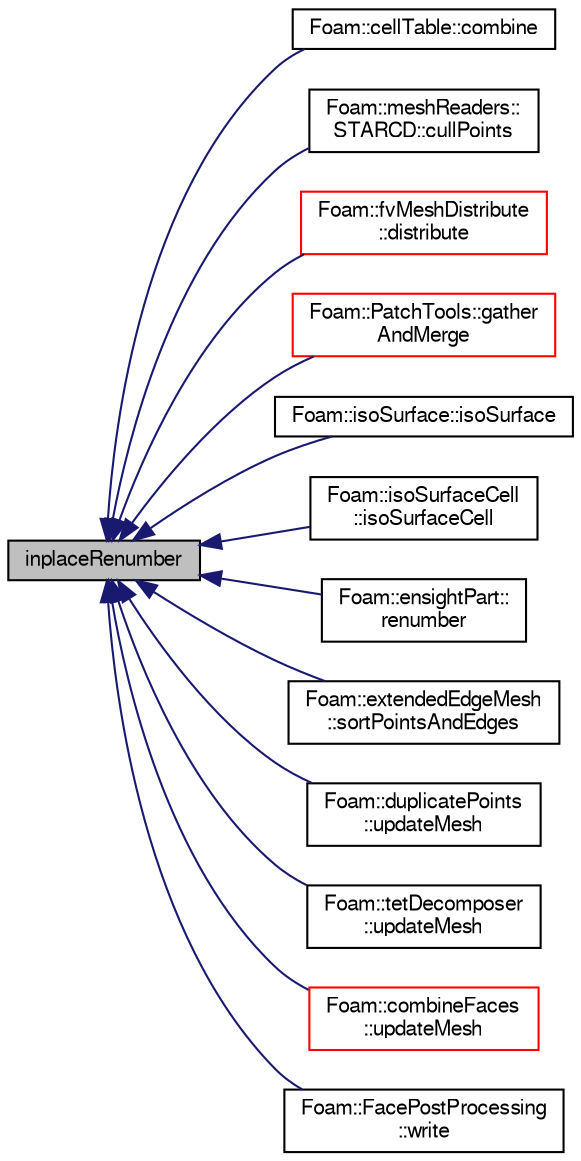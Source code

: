 digraph "inplaceRenumber"
{
  bgcolor="transparent";
  edge [fontname="FreeSans",fontsize="10",labelfontname="FreeSans",labelfontsize="10"];
  node [fontname="FreeSans",fontsize="10",shape=record];
  rankdir="LR";
  Node1 [label="inplaceRenumber",height=0.2,width=0.4,color="black", fillcolor="grey75", style="filled" fontcolor="black"];
  Node1 -> Node2 [dir="back",color="midnightblue",fontsize="10",style="solid",fontname="FreeSans"];
  Node2 [label="Foam::cellTable::combine",height=0.2,width=0.4,color="black",URL="$a00225.html#a8f772dc348dc8f16911640a1c4157cb2",tooltip="Combine tableIds together. "];
  Node1 -> Node3 [dir="back",color="midnightblue",fontsize="10",style="solid",fontname="FreeSans"];
  Node3 [label="Foam::meshReaders::\lSTARCD::cullPoints",height=0.2,width=0.4,color="black",URL="$a02360.html#a9cf5a7beabb5d847accad5ac5db12d89",tooltip="Remove unused points. "];
  Node1 -> Node4 [dir="back",color="midnightblue",fontsize="10",style="solid",fontname="FreeSans"];
  Node4 [label="Foam::fvMeshDistribute\l::distribute",height=0.2,width=0.4,color="red",URL="$a00853.html#acb11a389cf765470aea69d37a526cf1f",tooltip="Send cells to neighbours according to distribution. "];
  Node1 -> Node5 [dir="back",color="midnightblue",fontsize="10",style="solid",fontname="FreeSans"];
  Node5 [label="Foam::PatchTools::gather\lAndMerge",height=0.2,width=0.4,color="red",URL="$a01761.html#a5bb23f3c6784eb0278a73cd0297be66a",tooltip="Gather points and faces onto master and merge into single patch. "];
  Node1 -> Node6 [dir="back",color="midnightblue",fontsize="10",style="solid",fontname="FreeSans"];
  Node6 [label="Foam::isoSurface::isoSurface",height=0.2,width=0.4,color="black",URL="$a01155.html#a2d3f6322d0523951b389b2245851396f",tooltip="Construct from cell values and point values. Uses boundaryField. "];
  Node1 -> Node7 [dir="back",color="midnightblue",fontsize="10",style="solid",fontname="FreeSans"];
  Node7 [label="Foam::isoSurfaceCell\l::isoSurfaceCell",height=0.2,width=0.4,color="black",URL="$a01156.html#a493a4ed208fd259e349c3f01290ccccc",tooltip="Construct from dictionary. "];
  Node1 -> Node8 [dir="back",color="midnightblue",fontsize="10",style="solid",fontname="FreeSans"];
  Node8 [label="Foam::ensightPart::\lrenumber",height=0.2,width=0.4,color="black",URL="$a00625.html#a62eac707d87891019fda9569c2682cf9",tooltip="Renumber elements. "];
  Node1 -> Node9 [dir="back",color="midnightblue",fontsize="10",style="solid",fontname="FreeSans"];
  Node9 [label="Foam::extendedEdgeMesh\l::sortPointsAndEdges",height=0.2,width=0.4,color="black",URL="$a00678.html#a35042787bb1f37f3e2695d3b48e313b0"];
  Node1 -> Node10 [dir="back",color="midnightblue",fontsize="10",style="solid",fontname="FreeSans"];
  Node10 [label="Foam::duplicatePoints\l::updateMesh",height=0.2,width=0.4,color="black",URL="$a00570.html#ad57565956fd4064299f4bd3c4eebb1d4",tooltip="Force recalculation of locally stored data on topological change. "];
  Node1 -> Node11 [dir="back",color="midnightblue",fontsize="10",style="solid",fontname="FreeSans"];
  Node11 [label="Foam::tetDecomposer\l::updateMesh",height=0.2,width=0.4,color="black",URL="$a02495.html#ad57565956fd4064299f4bd3c4eebb1d4",tooltip="Force recalculation of locally stored data on topological change. "];
  Node1 -> Node12 [dir="back",color="midnightblue",fontsize="10",style="solid",fontname="FreeSans"];
  Node12 [label="Foam::combineFaces\l::updateMesh",height=0.2,width=0.4,color="red",URL="$a00307.html#ad57565956fd4064299f4bd3c4eebb1d4",tooltip="Force recalculation of locally stored data on topological change. "];
  Node1 -> Node13 [dir="back",color="midnightblue",fontsize="10",style="solid",fontname="FreeSans"];
  Node13 [label="Foam::FacePostProcessing\l::write",height=0.2,width=0.4,color="black",URL="$a00709.html#aac759501cf6c7895a70eecbef0226ae1",tooltip="Write post-processing info. "];
}
